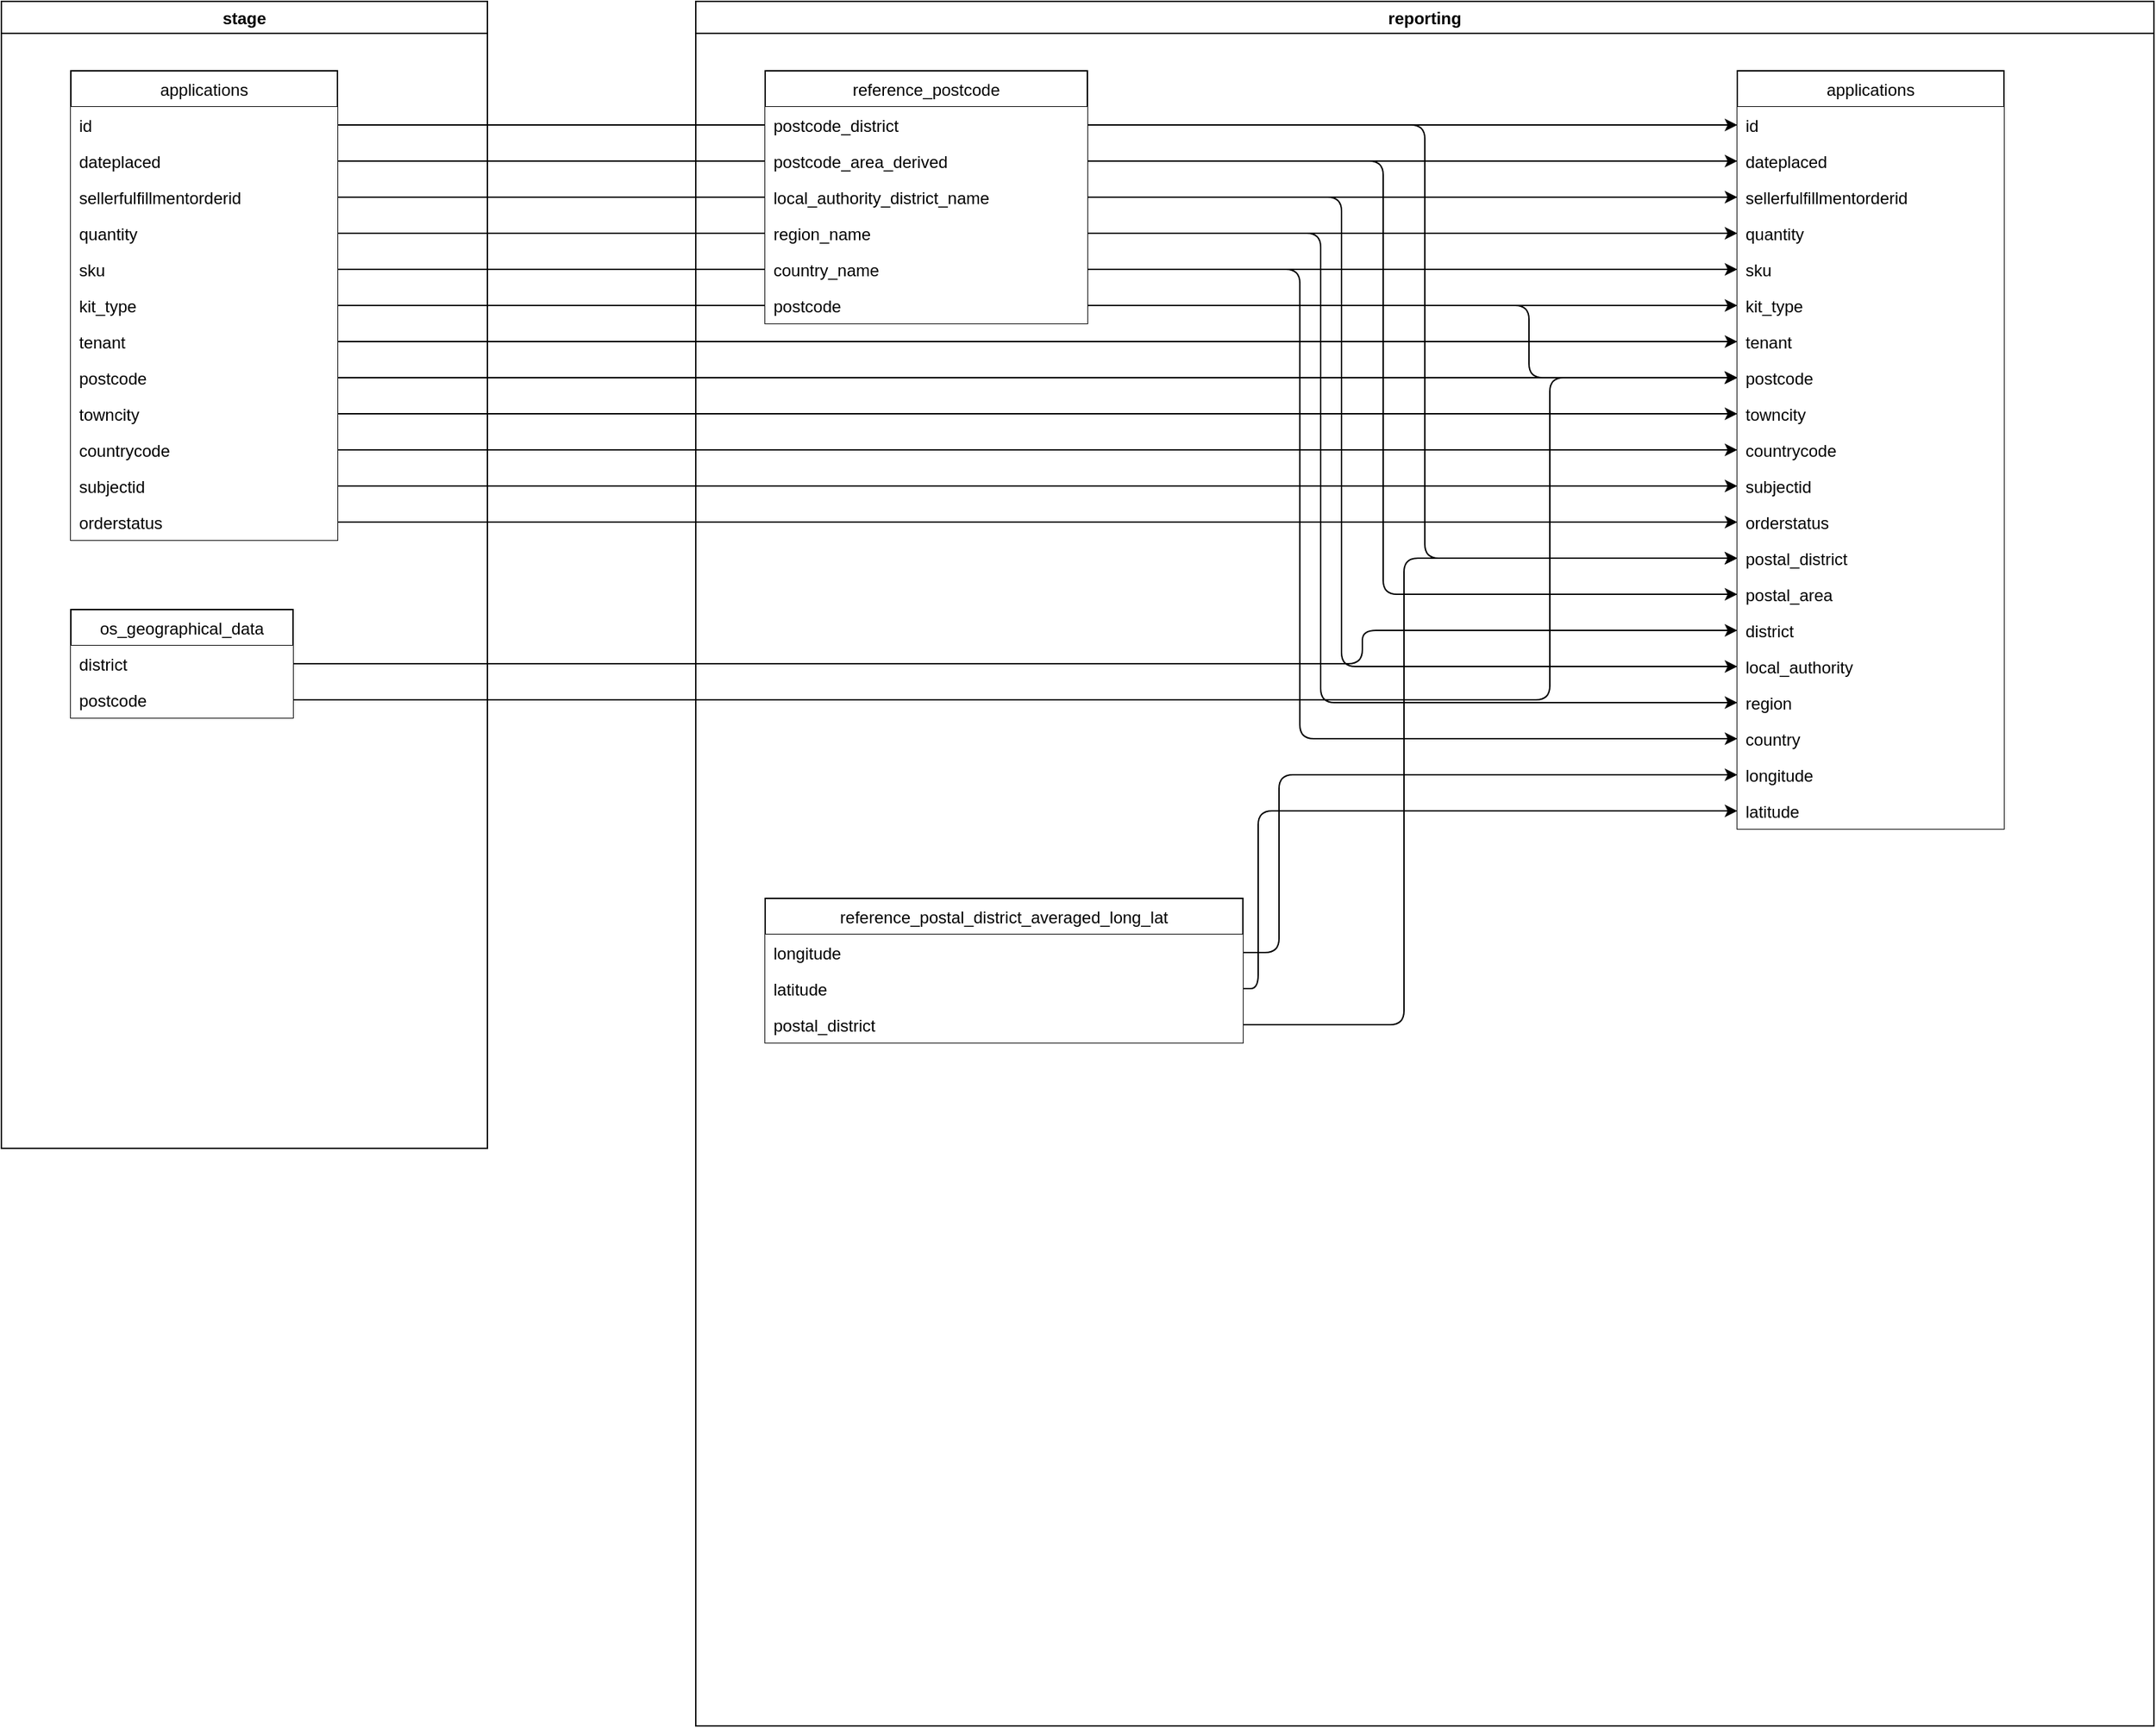 <mxfile version="20.2.3" type="device"><diagram id="u2-AxmITxhjZoNbe_Xvo" name="Page-1"><mxGraphModel dx="951" dy="706" grid="1" gridSize="10" guides="1" tooltips="1" connect="1" arrows="1" fold="1" page="1" pageScale="1" pageWidth="827" pageHeight="1169" math="0" shadow="0"><root><mxCell id="0"/><mxCell id="1" parent="0"/><mxCell id="1000" value="stage" style="swimlane;fillColor=#FFFFFF" parent="1" vertex="1"><mxGeometry width="350" height="826" as="geometry"/></mxCell><mxCell id="1001" value="applications" style="swimlane;fontStyle=0;childLayout=stackLayout;horizontal=1;startSize=26;fillColor=#FFFFFF;horizontalStack=0;resizeParent=1;resizeParentMax=0;resizeLast=0;collapsible=1;marginBottom=0;" parent="1000" vertex="1"><mxGeometry x="50" y="50" width="192" height="338" as="geometry"/></mxCell><mxCell id="1002" value="id" style="text;strokeColor=none;fillColor=#FFFFFF;align=left;verticalAlign=top;spacingLeft=4;spacingRight=4;overflow=hidden;rotatable=0;points=[[0,0.5],[1,0.5]];portConstraint=eastwest;" parent="1001" vertex="1"><mxGeometry y="26" width="192" height="26" as="geometry"/></mxCell><mxCell id="1003" value="dateplaced" style="text;strokeColor=none;fillColor=#FFFFFF;align=left;verticalAlign=top;spacingLeft=4;spacingRight=4;overflow=hidden;rotatable=0;points=[[0,0.5],[1,0.5]];portConstraint=eastwest;" parent="1001" vertex="1"><mxGeometry y="52" width="192" height="26" as="geometry"/></mxCell><mxCell id="1004" value="sellerfulfillmentorderid" style="text;strokeColor=none;fillColor=#FFFFFF;align=left;verticalAlign=top;spacingLeft=4;spacingRight=4;overflow=hidden;rotatable=0;points=[[0,0.5],[1,0.5]];portConstraint=eastwest;" parent="1001" vertex="1"><mxGeometry y="78" width="192" height="26" as="geometry"/></mxCell><mxCell id="1005" value="quantity" style="text;strokeColor=none;fillColor=#FFFFFF;align=left;verticalAlign=top;spacingLeft=4;spacingRight=4;overflow=hidden;rotatable=0;points=[[0,0.5],[1,0.5]];portConstraint=eastwest;" parent="1001" vertex="1"><mxGeometry y="104" width="192" height="26" as="geometry"/></mxCell><mxCell id="1006" value="sku" style="text;strokeColor=none;fillColor=#FFFFFF;align=left;verticalAlign=top;spacingLeft=4;spacingRight=4;overflow=hidden;rotatable=0;points=[[0,0.5],[1,0.5]];portConstraint=eastwest;" parent="1001" vertex="1"><mxGeometry y="130" width="192" height="26" as="geometry"/></mxCell><mxCell id="1007" value="kit_type" style="text;strokeColor=none;fillColor=#FFFFFF;align=left;verticalAlign=top;spacingLeft=4;spacingRight=4;overflow=hidden;rotatable=0;points=[[0,0.5],[1,0.5]];portConstraint=eastwest;" parent="1001" vertex="1"><mxGeometry y="156" width="192" height="26" as="geometry"/></mxCell><mxCell id="1008" value="tenant" style="text;strokeColor=none;fillColor=#FFFFFF;align=left;verticalAlign=top;spacingLeft=4;spacingRight=4;overflow=hidden;rotatable=0;points=[[0,0.5],[1,0.5]];portConstraint=eastwest;" parent="1001" vertex="1"><mxGeometry y="182" width="192" height="26" as="geometry"/></mxCell><mxCell id="1009" value="postcode" style="text;strokeColor=none;fillColor=#FFFFFF;align=left;verticalAlign=top;spacingLeft=4;spacingRight=4;overflow=hidden;rotatable=0;points=[[0,0.5],[1,0.5]];portConstraint=eastwest;" parent="1001" vertex="1"><mxGeometry y="208" width="192" height="26" as="geometry"/></mxCell><mxCell id="1010" value="towncity" style="text;strokeColor=none;fillColor=#FFFFFF;align=left;verticalAlign=top;spacingLeft=4;spacingRight=4;overflow=hidden;rotatable=0;points=[[0,0.5],[1,0.5]];portConstraint=eastwest;" parent="1001" vertex="1"><mxGeometry y="234" width="192" height="26" as="geometry"/></mxCell><mxCell id="1011" value="countrycode" style="text;strokeColor=none;fillColor=#FFFFFF;align=left;verticalAlign=top;spacingLeft=4;spacingRight=4;overflow=hidden;rotatable=0;points=[[0,0.5],[1,0.5]];portConstraint=eastwest;" parent="1001" vertex="1"><mxGeometry y="260" width="192" height="26" as="geometry"/></mxCell><mxCell id="1012" value="subjectid" style="text;strokeColor=none;fillColor=#FFFFFF;align=left;verticalAlign=top;spacingLeft=4;spacingRight=4;overflow=hidden;rotatable=0;points=[[0,0.5],[1,0.5]];portConstraint=eastwest;" parent="1001" vertex="1"><mxGeometry y="286" width="192" height="26" as="geometry"/></mxCell><mxCell id="1013" value="orderstatus" style="text;strokeColor=none;fillColor=#FFFFFF;align=left;verticalAlign=top;spacingLeft=4;spacingRight=4;overflow=hidden;rotatable=0;points=[[0,0.5],[1,0.5]];portConstraint=eastwest;" parent="1001" vertex="1"><mxGeometry y="312" width="192" height="26" as="geometry"/></mxCell><mxCell id="1018" value="os_geographical_data" style="swimlane;fontStyle=0;childLayout=stackLayout;horizontal=1;startSize=26;fillColor=#FFFFFF;horizontalStack=0;resizeParent=1;resizeParentMax=0;resizeLast=0;collapsible=1;marginBottom=0;" parent="1000" vertex="1"><mxGeometry x="50" y="438" width="160" height="78" as="geometry"/></mxCell><mxCell id="1019" value="district" style="text;strokeColor=none;fillColor=#FFFFFF;align=left;verticalAlign=top;spacingLeft=4;spacingRight=4;overflow=hidden;rotatable=0;points=[[0,0.5],[1,0.5]];portConstraint=eastwest;" parent="1018" vertex="1"><mxGeometry y="26" width="160" height="26" as="geometry"/></mxCell><mxCell id="1026" value="postcode" style="text;strokeColor=none;fillColor=#FFFFFF;align=left;verticalAlign=top;spacingLeft=4;spacingRight=4;overflow=hidden;rotatable=0;points=[[0,0.5],[1,0.5]];portConstraint=eastwest;" parent="1018" vertex="1"><mxGeometry y="52" width="160" height="26" as="geometry"/></mxCell><mxCell id="1050" value="" style="edgeStyle=elbowEdgeStyle;elbow=horizontal;endArrow=classic;html=1;exitX=1;exitY=0.5;exitDx=0;exitDy=0;entryX=0;entryY=0.5;entryDx=0;entryDy=0;" parent="1" source="1002" target="1030" edge="1"><mxGeometry width="50" height="50" relative="1" as="geometry"><Array as="points"><mxPoint x="1235" y="76"/></Array></mxGeometry></mxCell><mxCell id="1051" value="" style="edgeStyle=elbowEdgeStyle;elbow=horizontal;endArrow=classic;html=1;exitX=1;exitY=0.5;exitDx=0;exitDy=0;entryX=0;entryY=0.5;entryDx=0;entryDy=0;" parent="1" source="1003" target="1031" edge="1"><mxGeometry width="50" height="50" relative="1" as="geometry"><Array as="points"><mxPoint x="1220" y="102"/></Array></mxGeometry></mxCell><mxCell id="1052" value="" style="edgeStyle=elbowEdgeStyle;elbow=horizontal;endArrow=classic;html=1;exitX=1;exitY=0.5;exitDx=0;exitDy=0;entryX=0;entryY=0.5;entryDx=0;entryDy=0;" parent="1" source="1004" target="1032" edge="1"><mxGeometry width="50" height="50" relative="1" as="geometry"><Array as="points"><mxPoint x="1205" y="128"/></Array></mxGeometry></mxCell><mxCell id="1053" value="" style="edgeStyle=elbowEdgeStyle;elbow=horizontal;endArrow=classic;html=1;exitX=1;exitY=0.5;exitDx=0;exitDy=0;entryX=0;entryY=0.5;entryDx=0;entryDy=0;" parent="1" source="1005" target="1033" edge="1"><mxGeometry width="50" height="50" relative="1" as="geometry"><Array as="points"><mxPoint x="1190" y="154"/></Array></mxGeometry></mxCell><mxCell id="1054" value="" style="edgeStyle=elbowEdgeStyle;elbow=horizontal;endArrow=classic;html=1;exitX=1;exitY=0.5;exitDx=0;exitDy=0;entryX=0;entryY=0.5;entryDx=0;entryDy=0;" parent="1" source="1006" target="1034" edge="1"><mxGeometry width="50" height="50" relative="1" as="geometry"><Array as="points"><mxPoint x="1175" y="180"/></Array></mxGeometry></mxCell><mxCell id="1055" value="" style="edgeStyle=elbowEdgeStyle;elbow=horizontal;endArrow=classic;html=1;exitX=1;exitY=0.5;exitDx=0;exitDy=0;entryX=0;entryY=0.5;entryDx=0;entryDy=0;" parent="1" source="1007" target="1035" edge="1"><mxGeometry width="50" height="50" relative="1" as="geometry"><Array as="points"><mxPoint x="1160" y="206"/></Array></mxGeometry></mxCell><mxCell id="1056" value="" style="edgeStyle=elbowEdgeStyle;elbow=horizontal;endArrow=classic;html=1;exitX=1;exitY=0.5;exitDx=0;exitDy=0;entryX=0;entryY=0.5;entryDx=0;entryDy=0;" parent="1" source="1008" target="1036" edge="1"><mxGeometry width="50" height="50" relative="1" as="geometry"><Array as="points"><mxPoint x="1145" y="232"/></Array></mxGeometry></mxCell><mxCell id="1057" value="" style="edgeStyle=elbowEdgeStyle;elbow=horizontal;endArrow=classic;html=1;exitX=1;exitY=0.5;exitDx=0;exitDy=0;entryX=0;entryY=0.5;entryDx=0;entryDy=0;" parent="1" source="1009" target="1037" edge="1"><mxGeometry width="50" height="50" relative="1" as="geometry"><Array as="points"><mxPoint x="1130" y="258"/></Array></mxGeometry></mxCell><mxCell id="1070" value="" style="edgeStyle=elbowEdgeStyle;elbow=horizontal;endArrow=classic;html=1;exitX=1;exitY=0.5;exitDx=0;exitDy=0;entryX=0;entryY=0.5;entryDx=0;entryDy=0;" parent="1" source="1026" target="1037" edge="1"><mxGeometry width="50" height="50" relative="1" as="geometry"><Array as="points"><mxPoint x="1115" y="258"/></Array></mxGeometry></mxCell><mxCell id="1071" value="" style="edgeStyle=elbowEdgeStyle;elbow=horizontal;endArrow=classic;html=1;exitX=1;exitY=0.5;exitDx=0;exitDy=0;entryX=0;entryY=0.5;entryDx=0;entryDy=0;" parent="1" source="1027" target="1037" edge="1"><mxGeometry width="50" height="50" relative="1" as="geometry"><Array as="points"><mxPoint x="1100" y="258"/></Array></mxGeometry></mxCell><mxCell id="1058" value="" style="edgeStyle=elbowEdgeStyle;elbow=horizontal;endArrow=classic;html=1;exitX=1;exitY=0.5;exitDx=0;exitDy=0;entryX=0;entryY=0.5;entryDx=0;entryDy=0;" parent="1" source="1010" target="1038" edge="1"><mxGeometry width="50" height="50" relative="1" as="geometry"><Array as="points"><mxPoint x="1085" y="284"/></Array></mxGeometry></mxCell><mxCell id="1059" value="" style="edgeStyle=elbowEdgeStyle;elbow=horizontal;endArrow=classic;html=1;exitX=1;exitY=0.5;exitDx=0;exitDy=0;entryX=0;entryY=0.5;entryDx=0;entryDy=0;" parent="1" source="1011" target="1039" edge="1"><mxGeometry width="50" height="50" relative="1" as="geometry"><Array as="points"><mxPoint x="1070" y="310"/></Array></mxGeometry></mxCell><mxCell id="1060" value="" style="edgeStyle=elbowEdgeStyle;elbow=horizontal;endArrow=classic;html=1;exitX=1;exitY=0.5;exitDx=0;exitDy=0;entryX=0;entryY=0.5;entryDx=0;entryDy=0;" parent="1" source="1012" target="1040" edge="1"><mxGeometry width="50" height="50" relative="1" as="geometry"><Array as="points"><mxPoint x="1055" y="336"/></Array></mxGeometry></mxCell><mxCell id="1061" value="" style="edgeStyle=elbowEdgeStyle;elbow=horizontal;endArrow=classic;html=1;exitX=1;exitY=0.5;exitDx=0;exitDy=0;entryX=0;entryY=0.5;entryDx=0;entryDy=0;" parent="1" source="1013" target="1041" edge="1"><mxGeometry width="50" height="50" relative="1" as="geometry"><Array as="points"><mxPoint x="1040" y="362"/></Array></mxGeometry></mxCell><mxCell id="1062" value="" style="edgeStyle=elbowEdgeStyle;elbow=horizontal;endArrow=classic;html=1;exitX=1;exitY=0.5;exitDx=0;exitDy=0;entryX=0;entryY=0.5;entryDx=0;entryDy=0;" parent="1" source="1016" target="1042" edge="1"><mxGeometry width="50" height="50" relative="1" as="geometry"><Array as="points"><mxPoint x="1025" y="388"/></Array></mxGeometry></mxCell><mxCell id="1072" value="" style="edgeStyle=elbowEdgeStyle;elbow=horizontal;endArrow=classic;html=1;exitX=1;exitY=0.5;exitDx=0;exitDy=0;entryX=0;entryY=0.5;entryDx=0;entryDy=0;" parent="1" source="1028" target="1042" edge="1"><mxGeometry width="50" height="50" relative="1" as="geometry"><Array as="points"><mxPoint x="1010" y="388"/></Array></mxGeometry></mxCell><mxCell id="1063" value="" style="edgeStyle=elbowEdgeStyle;elbow=horizontal;endArrow=classic;html=1;exitX=1;exitY=0.5;exitDx=0;exitDy=0;entryX=0;entryY=0.5;entryDx=0;entryDy=0;" parent="1" source="1017" target="1043" edge="1"><mxGeometry width="50" height="50" relative="1" as="geometry"><Array as="points"><mxPoint x="995" y="414"/></Array></mxGeometry></mxCell><mxCell id="1064" value="" style="edgeStyle=elbowEdgeStyle;elbow=horizontal;endArrow=classic;html=1;exitX=1;exitY=0.5;exitDx=0;exitDy=0;entryX=0;entryY=0.5;entryDx=0;entryDy=0;" parent="1" source="1019" target="1044" edge="1"><mxGeometry width="50" height="50" relative="1" as="geometry"><Array as="points"><mxPoint x="980" y="440"/></Array></mxGeometry></mxCell><mxCell id="1065" value="" style="edgeStyle=elbowEdgeStyle;elbow=horizontal;endArrow=classic;html=1;exitX=1;exitY=0.5;exitDx=0;exitDy=0;entryX=0;entryY=0.5;entryDx=0;entryDy=0;" parent="1" source="1020" target="1045" edge="1"><mxGeometry width="50" height="50" relative="1" as="geometry"><Array as="points"><mxPoint x="965" y="466"/></Array></mxGeometry></mxCell><mxCell id="1066" value="" style="edgeStyle=elbowEdgeStyle;elbow=horizontal;endArrow=classic;html=1;exitX=1;exitY=0.5;exitDx=0;exitDy=0;entryX=0;entryY=0.5;entryDx=0;entryDy=0;" parent="1" source="1021" target="1046" edge="1"><mxGeometry width="50" height="50" relative="1" as="geometry"><Array as="points"><mxPoint x="950" y="492"/></Array></mxGeometry></mxCell><mxCell id="1067" value="" style="edgeStyle=elbowEdgeStyle;elbow=horizontal;endArrow=classic;html=1;exitX=1;exitY=0.5;exitDx=0;exitDy=0;entryX=0;entryY=0.5;entryDx=0;entryDy=0;" parent="1" source="1022" target="1047" edge="1"><mxGeometry width="50" height="50" relative="1" as="geometry"><Array as="points"><mxPoint x="935" y="518"/></Array></mxGeometry></mxCell><mxCell id="1068" value="" style="edgeStyle=elbowEdgeStyle;elbow=horizontal;endArrow=classic;html=1;exitX=1;exitY=0.5;exitDx=0;exitDy=0;entryX=0;entryY=0.5;entryDx=0;entryDy=0;" parent="1" source="1024" target="1048" edge="1"><mxGeometry width="50" height="50" relative="1" as="geometry"><Array as="points"><mxPoint x="920" y="544"/></Array></mxGeometry></mxCell><mxCell id="1069" value="" style="edgeStyle=elbowEdgeStyle;elbow=horizontal;endArrow=classic;html=1;exitX=1;exitY=0.5;exitDx=0;exitDy=0;entryX=0;entryY=0.5;entryDx=0;entryDy=0;" parent="1" source="1025" target="1049" edge="1"><mxGeometry width="50" height="50" relative="1" as="geometry"><Array as="points"><mxPoint x="905" y="570"/></Array></mxGeometry></mxCell><mxCell id="1014" value="reporting" style="swimlane;fillColor=#FFFFFF" parent="1" vertex="1"><mxGeometry x="500" width="1050" height="1242" as="geometry"/></mxCell><mxCell id="1015" value="reference_postcode" style="swimlane;fontStyle=0;childLayout=stackLayout;horizontal=1;startSize=26;fillColor=#FFFFFF;horizontalStack=0;resizeParent=1;resizeParentMax=0;resizeLast=0;collapsible=1;marginBottom=0;" parent="1014" vertex="1"><mxGeometry x="50" y="50" width="232" height="182" as="geometry"/></mxCell><mxCell id="1016" value="postcode_district" style="text;strokeColor=none;fillColor=#FFFFFF;align=left;verticalAlign=top;spacingLeft=4;spacingRight=4;overflow=hidden;rotatable=0;points=[[0,0.5],[1,0.5]];portConstraint=eastwest;" parent="1015" vertex="1"><mxGeometry y="26" width="232" height="26" as="geometry"/></mxCell><mxCell id="1017" value="postcode_area_derived" style="text;strokeColor=none;fillColor=#FFFFFF;align=left;verticalAlign=top;spacingLeft=4;spacingRight=4;overflow=hidden;rotatable=0;points=[[0,0.5],[1,0.5]];portConstraint=eastwest;" parent="1015" vertex="1"><mxGeometry y="52" width="232" height="26" as="geometry"/></mxCell><mxCell id="1020" value="local_authority_district_name" style="text;strokeColor=none;fillColor=#FFFFFF;align=left;verticalAlign=top;spacingLeft=4;spacingRight=4;overflow=hidden;rotatable=0;points=[[0,0.5],[1,0.5]];portConstraint=eastwest;" parent="1015" vertex="1"><mxGeometry y="78" width="232" height="26" as="geometry"/></mxCell><mxCell id="1021" value="region_name" style="text;strokeColor=none;fillColor=#FFFFFF;align=left;verticalAlign=top;spacingLeft=4;spacingRight=4;overflow=hidden;rotatable=0;points=[[0,0.5],[1,0.5]];portConstraint=eastwest;" parent="1015" vertex="1"><mxGeometry y="104" width="232" height="26" as="geometry"/></mxCell><mxCell id="1022" value="country_name" style="text;strokeColor=none;fillColor=#FFFFFF;align=left;verticalAlign=top;spacingLeft=4;spacingRight=4;overflow=hidden;rotatable=0;points=[[0,0.5],[1,0.5]];portConstraint=eastwest;" parent="1015" vertex="1"><mxGeometry y="130" width="232" height="26" as="geometry"/></mxCell><mxCell id="1027" value="postcode" style="text;strokeColor=none;fillColor=#FFFFFF;align=left;verticalAlign=top;spacingLeft=4;spacingRight=4;overflow=hidden;rotatable=0;points=[[0,0.5],[1,0.5]];portConstraint=eastwest;" parent="1015" vertex="1"><mxGeometry y="156" width="232" height="26" as="geometry"/></mxCell><mxCell id="1023" value="reference_postal_district_averaged_long_lat" style="swimlane;fontStyle=0;childLayout=stackLayout;horizontal=1;startSize=26;fillColor=#FFFFFF;horizontalStack=0;resizeParent=1;resizeParentMax=0;resizeLast=0;collapsible=1;marginBottom=0;" parent="1014" vertex="1"><mxGeometry x="50" y="646" width="344" height="104" as="geometry"/></mxCell><mxCell id="1024" value="longitude" style="text;strokeColor=none;fillColor=#FFFFFF;align=left;verticalAlign=top;spacingLeft=4;spacingRight=4;overflow=hidden;rotatable=0;points=[[0,0.5],[1,0.5]];portConstraint=eastwest;" parent="1023" vertex="1"><mxGeometry y="26" width="344" height="26" as="geometry"/></mxCell><mxCell id="1025" value="latitude" style="text;strokeColor=none;fillColor=#FFFFFF;align=left;verticalAlign=top;spacingLeft=4;spacingRight=4;overflow=hidden;rotatable=0;points=[[0,0.5],[1,0.5]];portConstraint=eastwest;" parent="1023" vertex="1"><mxGeometry y="52" width="344" height="26" as="geometry"/></mxCell><mxCell id="1028" value="postal_district" style="text;strokeColor=none;fillColor=#FFFFFF;align=left;verticalAlign=top;spacingLeft=4;spacingRight=4;overflow=hidden;rotatable=0;points=[[0,0.5],[1,0.5]];portConstraint=eastwest;" parent="1023" vertex="1"><mxGeometry y="78" width="344" height="26" as="geometry"/></mxCell><mxCell id="1029" value="applications" style="swimlane;fontStyle=0;childLayout=stackLayout;horizontal=1;startSize=26;fillColor=#FFFFFF;horizontalStack=0;resizeParent=1;resizeParentMax=0;resizeLast=0;collapsible=1;marginBottom=0;" parent="1014" vertex="1"><mxGeometry x="750" y="50" width="192" height="546" as="geometry"/></mxCell><mxCell id="1030" value="id" style="text;strokeColor=none;fillColor=#FFFFFF;align=left;verticalAlign=top;spacingLeft=4;spacingRight=4;overflow=hidden;rotatable=0;points=[[0,0.5],[1,0.5]];portConstraint=eastwest;" parent="1029" vertex="1"><mxGeometry y="26" width="192" height="26" as="geometry"/></mxCell><mxCell id="1031" value="dateplaced" style="text;strokeColor=none;fillColor=#FFFFFF;align=left;verticalAlign=top;spacingLeft=4;spacingRight=4;overflow=hidden;rotatable=0;points=[[0,0.5],[1,0.5]];portConstraint=eastwest;" parent="1029" vertex="1"><mxGeometry y="52" width="192" height="26" as="geometry"/></mxCell><mxCell id="1032" value="sellerfulfillmentorderid" style="text;strokeColor=none;fillColor=#FFFFFF;align=left;verticalAlign=top;spacingLeft=4;spacingRight=4;overflow=hidden;rotatable=0;points=[[0,0.5],[1,0.5]];portConstraint=eastwest;" parent="1029" vertex="1"><mxGeometry y="78" width="192" height="26" as="geometry"/></mxCell><mxCell id="1033" value="quantity" style="text;strokeColor=none;fillColor=#FFFFFF;align=left;verticalAlign=top;spacingLeft=4;spacingRight=4;overflow=hidden;rotatable=0;points=[[0,0.5],[1,0.5]];portConstraint=eastwest;" parent="1029" vertex="1"><mxGeometry y="104" width="192" height="26" as="geometry"/></mxCell><mxCell id="1034" value="sku" style="text;strokeColor=none;fillColor=#FFFFFF;align=left;verticalAlign=top;spacingLeft=4;spacingRight=4;overflow=hidden;rotatable=0;points=[[0,0.5],[1,0.5]];portConstraint=eastwest;" parent="1029" vertex="1"><mxGeometry y="130" width="192" height="26" as="geometry"/></mxCell><mxCell id="1035" value="kit_type" style="text;strokeColor=none;fillColor=#FFFFFF;align=left;verticalAlign=top;spacingLeft=4;spacingRight=4;overflow=hidden;rotatable=0;points=[[0,0.5],[1,0.5]];portConstraint=eastwest;" parent="1029" vertex="1"><mxGeometry y="156" width="192" height="26" as="geometry"/></mxCell><mxCell id="1036" value="tenant" style="text;strokeColor=none;fillColor=#FFFFFF;align=left;verticalAlign=top;spacingLeft=4;spacingRight=4;overflow=hidden;rotatable=0;points=[[0,0.5],[1,0.5]];portConstraint=eastwest;" parent="1029" vertex="1"><mxGeometry y="182" width="192" height="26" as="geometry"/></mxCell><mxCell id="1037" value="postcode" style="text;strokeColor=none;fillColor=#FFFFFF;align=left;verticalAlign=top;spacingLeft=4;spacingRight=4;overflow=hidden;rotatable=0;points=[[0,0.5],[1,0.5]];portConstraint=eastwest;" parent="1029" vertex="1"><mxGeometry y="208" width="192" height="26" as="geometry"/></mxCell><mxCell id="1038" value="towncity" style="text;strokeColor=none;fillColor=#FFFFFF;align=left;verticalAlign=top;spacingLeft=4;spacingRight=4;overflow=hidden;rotatable=0;points=[[0,0.5],[1,0.5]];portConstraint=eastwest;" parent="1029" vertex="1"><mxGeometry y="234" width="192" height="26" as="geometry"/></mxCell><mxCell id="1039" value="countrycode" style="text;strokeColor=none;fillColor=#FFFFFF;align=left;verticalAlign=top;spacingLeft=4;spacingRight=4;overflow=hidden;rotatable=0;points=[[0,0.5],[1,0.5]];portConstraint=eastwest;" parent="1029" vertex="1"><mxGeometry y="260" width="192" height="26" as="geometry"/></mxCell><mxCell id="1040" value="subjectid" style="text;strokeColor=none;fillColor=#FFFFFF;align=left;verticalAlign=top;spacingLeft=4;spacingRight=4;overflow=hidden;rotatable=0;points=[[0,0.5],[1,0.5]];portConstraint=eastwest;" parent="1029" vertex="1"><mxGeometry y="286" width="192" height="26" as="geometry"/></mxCell><mxCell id="1041" value="orderstatus" style="text;strokeColor=none;fillColor=#FFFFFF;align=left;verticalAlign=top;spacingLeft=4;spacingRight=4;overflow=hidden;rotatable=0;points=[[0,0.5],[1,0.5]];portConstraint=eastwest;" parent="1029" vertex="1"><mxGeometry y="312" width="192" height="26" as="geometry"/></mxCell><mxCell id="1042" value="postal_district" style="text;strokeColor=none;fillColor=#FFFFFF;align=left;verticalAlign=top;spacingLeft=4;spacingRight=4;overflow=hidden;rotatable=0;points=[[0,0.5],[1,0.5]];portConstraint=eastwest;" parent="1029" vertex="1"><mxGeometry y="338" width="192" height="26" as="geometry"/></mxCell><mxCell id="1043" value="postal_area" style="text;strokeColor=none;fillColor=#FFFFFF;align=left;verticalAlign=top;spacingLeft=4;spacingRight=4;overflow=hidden;rotatable=0;points=[[0,0.5],[1,0.5]];portConstraint=eastwest;" parent="1029" vertex="1"><mxGeometry y="364" width="192" height="26" as="geometry"/></mxCell><mxCell id="1044" value="district" style="text;strokeColor=none;fillColor=#FFFFFF;align=left;verticalAlign=top;spacingLeft=4;spacingRight=4;overflow=hidden;rotatable=0;points=[[0,0.5],[1,0.5]];portConstraint=eastwest;" parent="1029" vertex="1"><mxGeometry y="390" width="192" height="26" as="geometry"/></mxCell><mxCell id="1045" value="local_authority" style="text;strokeColor=none;fillColor=#FFFFFF;align=left;verticalAlign=top;spacingLeft=4;spacingRight=4;overflow=hidden;rotatable=0;points=[[0,0.5],[1,0.5]];portConstraint=eastwest;" parent="1029" vertex="1"><mxGeometry y="416" width="192" height="26" as="geometry"/></mxCell><mxCell id="1046" value="region" style="text;strokeColor=none;fillColor=#FFFFFF;align=left;verticalAlign=top;spacingLeft=4;spacingRight=4;overflow=hidden;rotatable=0;points=[[0,0.5],[1,0.5]];portConstraint=eastwest;" parent="1029" vertex="1"><mxGeometry y="442" width="192" height="26" as="geometry"/></mxCell><mxCell id="1047" value="country" style="text;strokeColor=none;fillColor=#FFFFFF;align=left;verticalAlign=top;spacingLeft=4;spacingRight=4;overflow=hidden;rotatable=0;points=[[0,0.5],[1,0.5]];portConstraint=eastwest;" parent="1029" vertex="1"><mxGeometry y="468" width="192" height="26" as="geometry"/></mxCell><mxCell id="1048" value="longitude" style="text;strokeColor=none;fillColor=#FFFFFF;align=left;verticalAlign=top;spacingLeft=4;spacingRight=4;overflow=hidden;rotatable=0;points=[[0,0.5],[1,0.5]];portConstraint=eastwest;" parent="1029" vertex="1"><mxGeometry y="494" width="192" height="26" as="geometry"/></mxCell><mxCell id="1049" value="latitude" style="text;strokeColor=none;fillColor=#FFFFFF;align=left;verticalAlign=top;spacingLeft=4;spacingRight=4;overflow=hidden;rotatable=0;points=[[0,0.5],[1,0.5]];portConstraint=eastwest;" parent="1029" vertex="1"><mxGeometry y="520" width="192" height="26" as="geometry"/></mxCell></root></mxGraphModel></diagram></mxfile>
